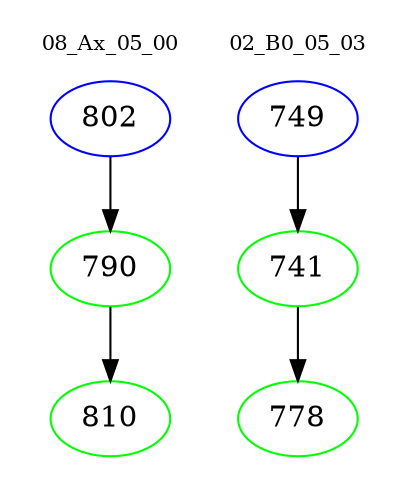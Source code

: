 digraph{
subgraph cluster_0 {
color = white
label = "08_Ax_05_00";
fontsize=10;
T0_802 [label="802", color="blue"]
T0_802 -> T0_790 [color="black"]
T0_790 [label="790", color="green"]
T0_790 -> T0_810 [color="black"]
T0_810 [label="810", color="green"]
}
subgraph cluster_1 {
color = white
label = "02_B0_05_03";
fontsize=10;
T1_749 [label="749", color="blue"]
T1_749 -> T1_741 [color="black"]
T1_741 [label="741", color="green"]
T1_741 -> T1_778 [color="black"]
T1_778 [label="778", color="green"]
}
}

